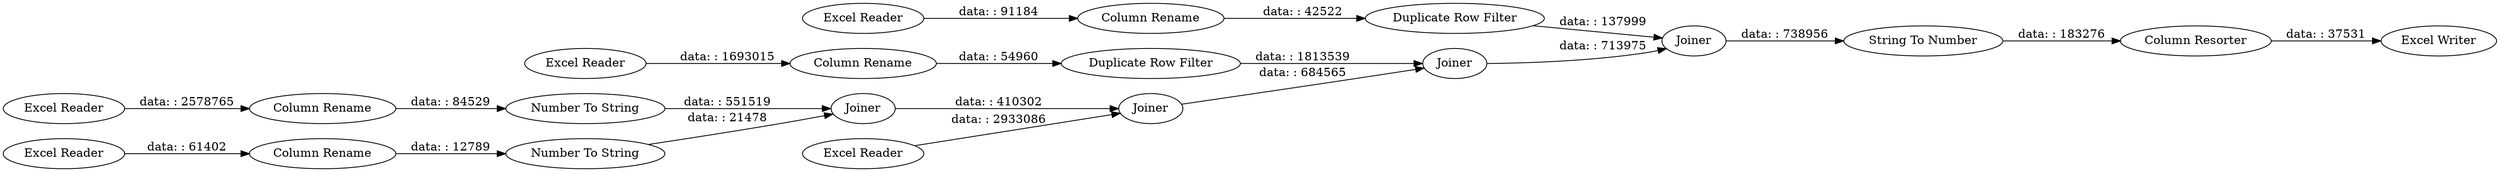digraph {
	"6224768949242600964_18" [label="Excel Writer"]
	"6224768949242600964_3" [label="Column Rename"]
	"6224768949242600964_6" [label="Number To String"]
	"6224768949242600964_12" [label="String To Number"]
	"6224768949242600964_8" [label="Excel Reader"]
	"6224768949242600964_17" [label="Duplicate Row Filter"]
	"6224768949242600964_5" [label="Number To String"]
	"6224768949242600964_9" [label="Column Rename"]
	"6224768949242600964_13" [label="Column Resorter"]
	"6224768949242600964_1" [label="Excel Reader"]
	"6224768949242600964_15" [label="Column Rename"]
	"6224768949242600964_10" [label="Duplicate Row Filter"]
	"6224768949242600964_7" [label=Joiner]
	"6224768949242600964_14" [label="Excel Reader"]
	"6224768949242600964_11" [label=Joiner]
	"6224768949242600964_16" [label=Joiner]
	"6224768949242600964_19" [label="Excel Reader"]
	"6224768949242600964_2" [label="Excel Reader"]
	"6224768949242600964_25" [label=Joiner]
	"6224768949242600964_4" [label="Column Rename"]
	"6224768949242600964_15" -> "6224768949242600964_17" [label="data: : 42522"]
	"6224768949242600964_8" -> "6224768949242600964_9" [label="data: : 1693015"]
	"6224768949242600964_2" -> "6224768949242600964_3" [label="data: : 2578765"]
	"6224768949242600964_11" -> "6224768949242600964_16" [label="data: : 713975"]
	"6224768949242600964_17" -> "6224768949242600964_16" [label="data: : 137999"]
	"6224768949242600964_6" -> "6224768949242600964_7" [label="data: : 551519"]
	"6224768949242600964_13" -> "6224768949242600964_18" [label="data: : 37531"]
	"6224768949242600964_3" -> "6224768949242600964_6" [label="data: : 84529"]
	"6224768949242600964_10" -> "6224768949242600964_11" [label="data: : 1813539"]
	"6224768949242600964_14" -> "6224768949242600964_15" [label="data: : 91184"]
	"6224768949242600964_9" -> "6224768949242600964_10" [label="data: : 54960"]
	"6224768949242600964_1" -> "6224768949242600964_4" [label="data: : 61402"]
	"6224768949242600964_7" -> "6224768949242600964_25" [label="data: : 410302"]
	"6224768949242600964_16" -> "6224768949242600964_12" [label="data: : 738956"]
	"6224768949242600964_12" -> "6224768949242600964_13" [label="data: : 183276"]
	"6224768949242600964_25" -> "6224768949242600964_11" [label="data: : 684565"]
	"6224768949242600964_5" -> "6224768949242600964_7" [label="data: : 21478"]
	"6224768949242600964_4" -> "6224768949242600964_5" [label="data: : 12789"]
	"6224768949242600964_19" -> "6224768949242600964_25" [label="data: : 2933086"]
	rankdir=LR
}
